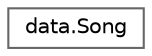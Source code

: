 digraph "Graphical Class Hierarchy"
{
 // LATEX_PDF_SIZE
  bgcolor="transparent";
  edge [fontname=Helvetica,fontsize=10,labelfontname=Helvetica,labelfontsize=10];
  node [fontname=Helvetica,fontsize=10,shape=box,height=0.2,width=0.4];
  rankdir="LR";
  Node0 [label="data.Song",height=0.2,width=0.4,color="grey40", fillcolor="white", style="filled",URL="$classdata_1_1_song.html",tooltip=" "];
}
